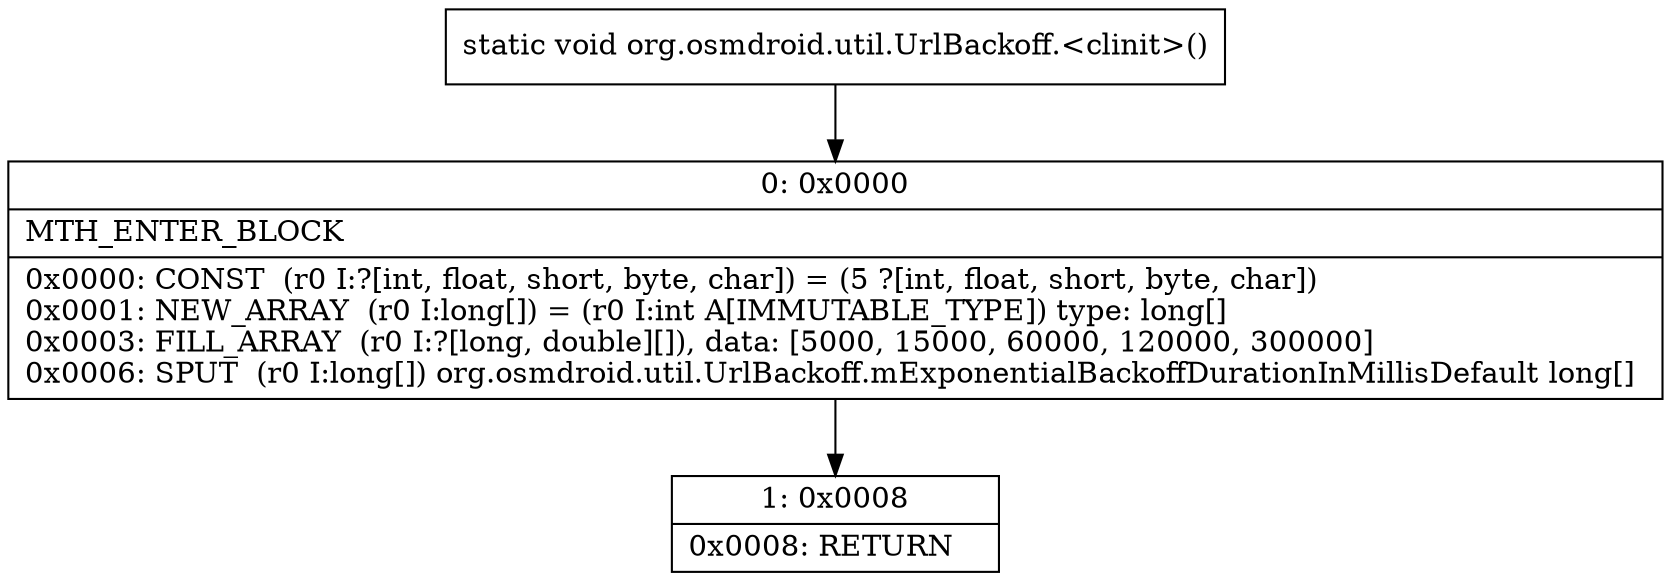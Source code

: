 digraph "CFG fororg.osmdroid.util.UrlBackoff.\<clinit\>()V" {
Node_0 [shape=record,label="{0\:\ 0x0000|MTH_ENTER_BLOCK\l|0x0000: CONST  (r0 I:?[int, float, short, byte, char]) = (5 ?[int, float, short, byte, char]) \l0x0001: NEW_ARRAY  (r0 I:long[]) = (r0 I:int A[IMMUTABLE_TYPE]) type: long[] \l0x0003: FILL_ARRAY  (r0 I:?[long, double][]), data: [5000, 15000, 60000, 120000, 300000] \l0x0006: SPUT  (r0 I:long[]) org.osmdroid.util.UrlBackoff.mExponentialBackoffDurationInMillisDefault long[] \l}"];
Node_1 [shape=record,label="{1\:\ 0x0008|0x0008: RETURN   \l}"];
MethodNode[shape=record,label="{static void org.osmdroid.util.UrlBackoff.\<clinit\>() }"];
MethodNode -> Node_0;
Node_0 -> Node_1;
}

